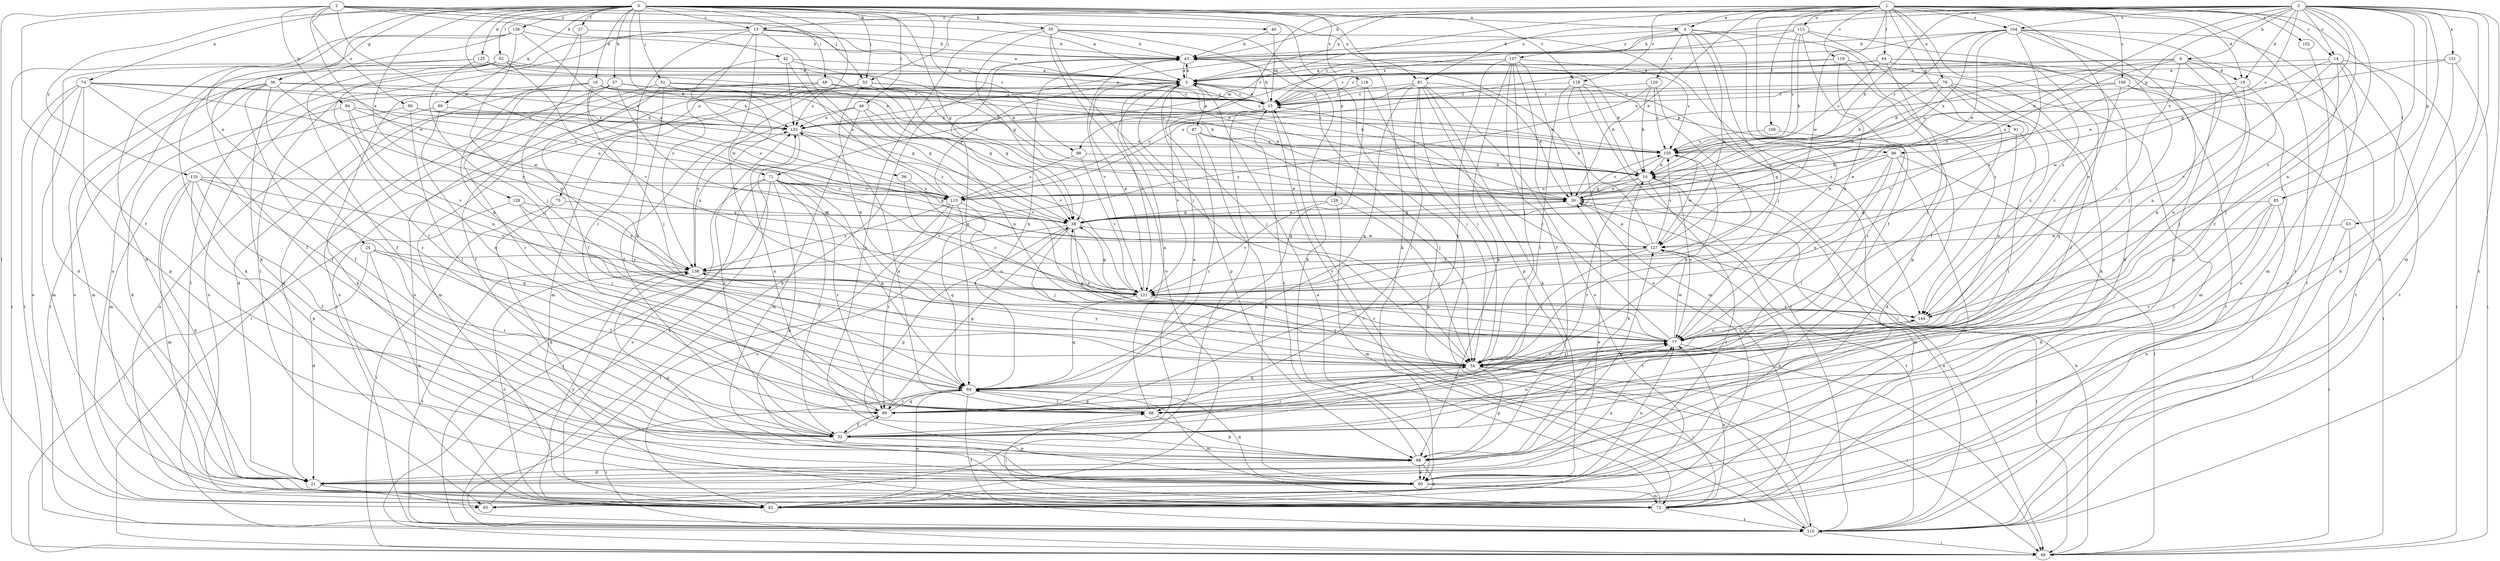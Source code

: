 strict digraph  {
0;
1;
2;
3;
4;
5;
6;
10;
13;
14;
15;
16;
19;
21;
24;
26;
27;
32;
36;
38;
40;
42;
43;
46;
48;
49;
51;
53;
54;
55;
56;
57;
60;
62;
63;
64;
65;
66;
71;
72;
74;
75;
76;
77;
80;
81;
82;
84;
85;
86;
87;
88;
89;
91;
94;
98;
99;
100;
102;
104;
105;
109;
110;
113;
115;
116;
118;
119;
120;
121;
125;
127;
128;
129;
131;
133;
135;
136;
137;
138;
144;
0 -> 4  [label=a];
0 -> 13  [label=c];
0 -> 16  [label=d];
0 -> 24  [label=e];
0 -> 26  [label=e];
0 -> 27  [label=f];
0 -> 36  [label=g];
0 -> 38  [label=g];
0 -> 46  [label=i];
0 -> 48  [label=i];
0 -> 51  [label=j];
0 -> 53  [label=j];
0 -> 55  [label=k];
0 -> 56  [label=k];
0 -> 57  [label=k];
0 -> 60  [label=k];
0 -> 62  [label=l];
0 -> 74  [label=n];
0 -> 75  [label=n];
0 -> 89  [label=q];
0 -> 98  [label=r];
0 -> 116  [label=v];
0 -> 118  [label=v];
0 -> 125  [label=w];
0 -> 128  [label=x];
0 -> 129  [label=x];
0 -> 135  [label=y];
0 -> 136  [label=y];
1 -> 4  [label=a];
1 -> 13  [label=c];
1 -> 14  [label=c];
1 -> 19  [label=d];
1 -> 26  [label=e];
1 -> 32  [label=f];
1 -> 63  [label=l];
1 -> 64  [label=l];
1 -> 71  [label=m];
1 -> 76  [label=n];
1 -> 77  [label=n];
1 -> 91  [label=q];
1 -> 98  [label=r];
1 -> 100  [label=s];
1 -> 102  [label=s];
1 -> 104  [label=s];
1 -> 109  [label=t];
1 -> 110  [label=t];
1 -> 113  [label=u];
1 -> 118  [label=v];
1 -> 119  [label=v];
1 -> 127  [label=w];
1 -> 144  [label=z];
2 -> 5  [label=a];
2 -> 32  [label=f];
2 -> 40  [label=h];
2 -> 42  [label=h];
2 -> 53  [label=j];
2 -> 65  [label=l];
2 -> 71  [label=m];
2 -> 80  [label=o];
2 -> 81  [label=o];
2 -> 84  [label=p];
2 -> 127  [label=w];
3 -> 5  [label=a];
3 -> 6  [label=b];
3 -> 10  [label=b];
3 -> 14  [label=c];
3 -> 19  [label=d];
3 -> 38  [label=g];
3 -> 43  [label=h];
3 -> 53  [label=j];
3 -> 54  [label=j];
3 -> 65  [label=l];
3 -> 72  [label=m];
3 -> 77  [label=n];
3 -> 81  [label=o];
3 -> 82  [label=o];
3 -> 85  [label=p];
3 -> 86  [label=p];
3 -> 104  [label=s];
3 -> 105  [label=s];
3 -> 110  [label=t];
3 -> 115  [label=u];
3 -> 131  [label=x];
3 -> 133  [label=x];
3 -> 144  [label=z];
4 -> 43  [label=h];
4 -> 54  [label=j];
4 -> 77  [label=n];
4 -> 120  [label=v];
4 -> 121  [label=v];
4 -> 127  [label=w];
4 -> 137  [label=y];
4 -> 144  [label=z];
5 -> 15  [label=c];
5 -> 43  [label=h];
5 -> 54  [label=j];
5 -> 86  [label=p];
5 -> 87  [label=p];
5 -> 88  [label=p];
5 -> 121  [label=v];
5 -> 133  [label=x];
6 -> 5  [label=a];
6 -> 10  [label=b];
6 -> 15  [label=c];
6 -> 19  [label=d];
6 -> 77  [label=n];
6 -> 110  [label=t];
6 -> 115  [label=u];
6 -> 144  [label=z];
10 -> 26  [label=e];
10 -> 65  [label=l];
10 -> 72  [label=m];
10 -> 77  [label=n];
10 -> 99  [label=r];
10 -> 115  [label=u];
13 -> 5  [label=a];
13 -> 26  [label=e];
13 -> 43  [label=h];
13 -> 65  [label=l];
13 -> 77  [label=n];
13 -> 99  [label=r];
13 -> 110  [label=t];
13 -> 138  [label=y];
13 -> 144  [label=z];
14 -> 5  [label=a];
14 -> 26  [label=e];
14 -> 49  [label=i];
14 -> 54  [label=j];
14 -> 82  [label=o];
14 -> 110  [label=t];
14 -> 121  [label=v];
15 -> 5  [label=a];
15 -> 43  [label=h];
15 -> 65  [label=l];
15 -> 110  [label=t];
15 -> 121  [label=v];
15 -> 133  [label=x];
16 -> 10  [label=b];
16 -> 15  [label=c];
16 -> 54  [label=j];
16 -> 60  [label=k];
16 -> 82  [label=o];
16 -> 99  [label=r];
16 -> 105  [label=s];
16 -> 121  [label=v];
16 -> 133  [label=x];
19 -> 15  [label=c];
19 -> 54  [label=j];
19 -> 77  [label=n];
19 -> 127  [label=w];
21 -> 26  [label=e];
21 -> 65  [label=l];
21 -> 77  [label=n];
24 -> 21  [label=d];
24 -> 60  [label=k];
24 -> 66  [label=l];
24 -> 99  [label=r];
24 -> 138  [label=y];
26 -> 38  [label=g];
26 -> 105  [label=s];
26 -> 110  [label=t];
27 -> 43  [label=h];
27 -> 54  [label=j];
27 -> 94  [label=q];
32 -> 5  [label=a];
32 -> 54  [label=j];
32 -> 77  [label=n];
32 -> 88  [label=p];
32 -> 99  [label=r];
32 -> 133  [label=x];
36 -> 15  [label=c];
36 -> 32  [label=f];
36 -> 72  [label=m];
36 -> 82  [label=o];
36 -> 99  [label=r];
36 -> 110  [label=t];
36 -> 133  [label=x];
36 -> 138  [label=y];
38 -> 26  [label=e];
38 -> 54  [label=j];
38 -> 77  [label=n];
38 -> 88  [label=p];
38 -> 110  [label=t];
38 -> 127  [label=w];
40 -> 15  [label=c];
40 -> 43  [label=h];
42 -> 5  [label=a];
42 -> 10  [label=b];
42 -> 115  [label=u];
42 -> 127  [label=w];
42 -> 133  [label=x];
43 -> 5  [label=a];
43 -> 10  [label=b];
43 -> 94  [label=q];
43 -> 121  [label=v];
46 -> 72  [label=m];
46 -> 77  [label=n];
46 -> 121  [label=v];
46 -> 133  [label=x];
46 -> 138  [label=y];
48 -> 15  [label=c];
48 -> 38  [label=g];
48 -> 49  [label=i];
48 -> 72  [label=m];
48 -> 82  [label=o];
48 -> 105  [label=s];
49 -> 10  [label=b];
51 -> 10  [label=b];
51 -> 15  [label=c];
51 -> 21  [label=d];
51 -> 38  [label=g];
51 -> 66  [label=l];
51 -> 94  [label=q];
53 -> 15  [label=c];
53 -> 26  [label=e];
53 -> 32  [label=f];
53 -> 38  [label=g];
53 -> 72  [label=m];
53 -> 77  [label=n];
53 -> 110  [label=t];
54 -> 49  [label=i];
54 -> 77  [label=n];
54 -> 88  [label=p];
54 -> 94  [label=q];
54 -> 105  [label=s];
54 -> 138  [label=y];
55 -> 38  [label=g];
55 -> 43  [label=h];
55 -> 54  [label=j];
55 -> 60  [label=k];
55 -> 82  [label=o];
55 -> 88  [label=p];
55 -> 110  [label=t];
55 -> 144  [label=z];
56 -> 115  [label=u];
56 -> 144  [label=z];
57 -> 15  [label=c];
57 -> 21  [label=d];
57 -> 32  [label=f];
57 -> 38  [label=g];
57 -> 77  [label=n];
57 -> 82  [label=o];
60 -> 72  [label=m];
60 -> 77  [label=n];
60 -> 82  [label=o];
60 -> 94  [label=q];
60 -> 138  [label=y];
62 -> 5  [label=a];
62 -> 10  [label=b];
62 -> 21  [label=d];
62 -> 32  [label=f];
62 -> 60  [label=k];
62 -> 66  [label=l];
62 -> 121  [label=v];
63 -> 49  [label=i];
63 -> 110  [label=t];
63 -> 127  [label=w];
64 -> 5  [label=a];
64 -> 15  [label=c];
64 -> 32  [label=f];
64 -> 54  [label=j];
64 -> 82  [label=o];
64 -> 88  [label=p];
64 -> 105  [label=s];
65 -> 43  [label=h];
66 -> 5  [label=a];
66 -> 88  [label=p];
66 -> 94  [label=q];
66 -> 133  [label=x];
71 -> 32  [label=f];
71 -> 38  [label=g];
71 -> 49  [label=i];
71 -> 60  [label=k];
71 -> 82  [label=o];
71 -> 94  [label=q];
71 -> 99  [label=r];
71 -> 110  [label=t];
71 -> 115  [label=u];
71 -> 121  [label=v];
72 -> 5  [label=a];
72 -> 54  [label=j];
72 -> 66  [label=l];
72 -> 77  [label=n];
72 -> 110  [label=t];
74 -> 15  [label=c];
74 -> 32  [label=f];
74 -> 72  [label=m];
74 -> 82  [label=o];
74 -> 88  [label=p];
74 -> 110  [label=t];
74 -> 115  [label=u];
74 -> 127  [label=w];
75 -> 38  [label=g];
75 -> 49  [label=i];
75 -> 60  [label=k];
76 -> 10  [label=b];
76 -> 15  [label=c];
76 -> 26  [label=e];
76 -> 72  [label=m];
76 -> 94  [label=q];
76 -> 121  [label=v];
76 -> 133  [label=x];
76 -> 144  [label=z];
77 -> 15  [label=c];
77 -> 38  [label=g];
77 -> 49  [label=i];
77 -> 54  [label=j];
77 -> 127  [label=w];
77 -> 144  [label=z];
80 -> 66  [label=l];
80 -> 72  [label=m];
80 -> 105  [label=s];
80 -> 115  [label=u];
80 -> 133  [label=x];
81 -> 15  [label=c];
81 -> 26  [label=e];
81 -> 54  [label=j];
81 -> 60  [label=k];
81 -> 66  [label=l];
81 -> 82  [label=o];
81 -> 88  [label=p];
81 -> 94  [label=q];
81 -> 115  [label=u];
82 -> 138  [label=y];
84 -> 21  [label=d];
84 -> 77  [label=n];
84 -> 115  [label=u];
84 -> 121  [label=v];
84 -> 133  [label=x];
85 -> 38  [label=g];
85 -> 60  [label=k];
85 -> 66  [label=l];
85 -> 82  [label=o];
85 -> 99  [label=r];
86 -> 10  [label=b];
86 -> 26  [label=e];
86 -> 49  [label=i];
86 -> 66  [label=l];
86 -> 77  [label=n];
86 -> 82  [label=o];
87 -> 54  [label=j];
87 -> 60  [label=k];
87 -> 99  [label=r];
87 -> 105  [label=s];
88 -> 10  [label=b];
88 -> 15  [label=c];
88 -> 21  [label=d];
88 -> 60  [label=k];
88 -> 82  [label=o];
88 -> 127  [label=w];
89 -> 82  [label=o];
89 -> 94  [label=q];
89 -> 133  [label=x];
91 -> 38  [label=g];
91 -> 66  [label=l];
91 -> 77  [label=n];
91 -> 105  [label=s];
94 -> 43  [label=h];
94 -> 49  [label=i];
94 -> 66  [label=l];
94 -> 72  [label=m];
94 -> 82  [label=o];
94 -> 99  [label=r];
94 -> 110  [label=t];
98 -> 10  [label=b];
98 -> 115  [label=u];
98 -> 121  [label=v];
99 -> 32  [label=f];
99 -> 38  [label=g];
99 -> 77  [label=n];
99 -> 94  [label=q];
99 -> 133  [label=x];
100 -> 15  [label=c];
100 -> 49  [label=i];
100 -> 110  [label=t];
100 -> 133  [label=x];
100 -> 144  [label=z];
102 -> 72  [label=m];
104 -> 15  [label=c];
104 -> 26  [label=e];
104 -> 43  [label=h];
104 -> 54  [label=j];
104 -> 94  [label=q];
104 -> 99  [label=r];
104 -> 105  [label=s];
104 -> 110  [label=t];
104 -> 115  [label=u];
104 -> 121  [label=v];
105 -> 10  [label=b];
105 -> 38  [label=g];
105 -> 127  [label=w];
109 -> 21  [label=d];
109 -> 105  [label=s];
110 -> 5  [label=a];
110 -> 15  [label=c];
110 -> 26  [label=e];
110 -> 49  [label=i];
113 -> 10  [label=b];
113 -> 21  [label=d];
113 -> 32  [label=f];
113 -> 43  [label=h];
113 -> 77  [label=n];
113 -> 105  [label=s];
113 -> 133  [label=x];
115 -> 5  [label=a];
115 -> 77  [label=n];
115 -> 82  [label=o];
115 -> 94  [label=q];
115 -> 99  [label=r];
115 -> 138  [label=y];
116 -> 15  [label=c];
116 -> 54  [label=j];
116 -> 94  [label=q];
118 -> 10  [label=b];
118 -> 15  [label=c];
118 -> 49  [label=i];
118 -> 66  [label=l];
118 -> 72  [label=m];
118 -> 110  [label=t];
119 -> 5  [label=a];
119 -> 60  [label=k];
119 -> 88  [label=p];
119 -> 99  [label=r];
119 -> 115  [label=u];
120 -> 10  [label=b];
120 -> 15  [label=c];
120 -> 105  [label=s];
120 -> 121  [label=v];
120 -> 138  [label=y];
121 -> 5  [label=a];
121 -> 38  [label=g];
121 -> 54  [label=j];
121 -> 94  [label=q];
121 -> 144  [label=z];
125 -> 5  [label=a];
125 -> 26  [label=e];
125 -> 32  [label=f];
125 -> 49  [label=i];
125 -> 54  [label=j];
125 -> 105  [label=s];
127 -> 26  [label=e];
127 -> 43  [label=h];
127 -> 49  [label=i];
127 -> 54  [label=j];
127 -> 60  [label=k];
127 -> 105  [label=s];
127 -> 121  [label=v];
127 -> 138  [label=y];
128 -> 38  [label=g];
128 -> 49  [label=i];
128 -> 54  [label=j];
128 -> 138  [label=y];
129 -> 38  [label=g];
129 -> 54  [label=j];
129 -> 72  [label=m];
129 -> 121  [label=v];
131 -> 5  [label=a];
131 -> 49  [label=i];
131 -> 60  [label=k];
131 -> 105  [label=s];
133 -> 105  [label=s];
133 -> 110  [label=t];
133 -> 121  [label=v];
135 -> 21  [label=d];
135 -> 26  [label=e];
135 -> 32  [label=f];
135 -> 72  [label=m];
135 -> 88  [label=p];
135 -> 94  [label=q];
135 -> 121  [label=v];
136 -> 21  [label=d];
136 -> 43  [label=h];
136 -> 60  [label=k];
136 -> 77  [label=n];
136 -> 82  [label=o];
136 -> 115  [label=u];
137 -> 5  [label=a];
137 -> 26  [label=e];
137 -> 32  [label=f];
137 -> 54  [label=j];
137 -> 82  [label=o];
137 -> 88  [label=p];
137 -> 99  [label=r];
137 -> 105  [label=s];
138 -> 82  [label=o];
138 -> 110  [label=t];
138 -> 121  [label=v];
138 -> 133  [label=x];
144 -> 77  [label=n];
144 -> 99  [label=r];
}
